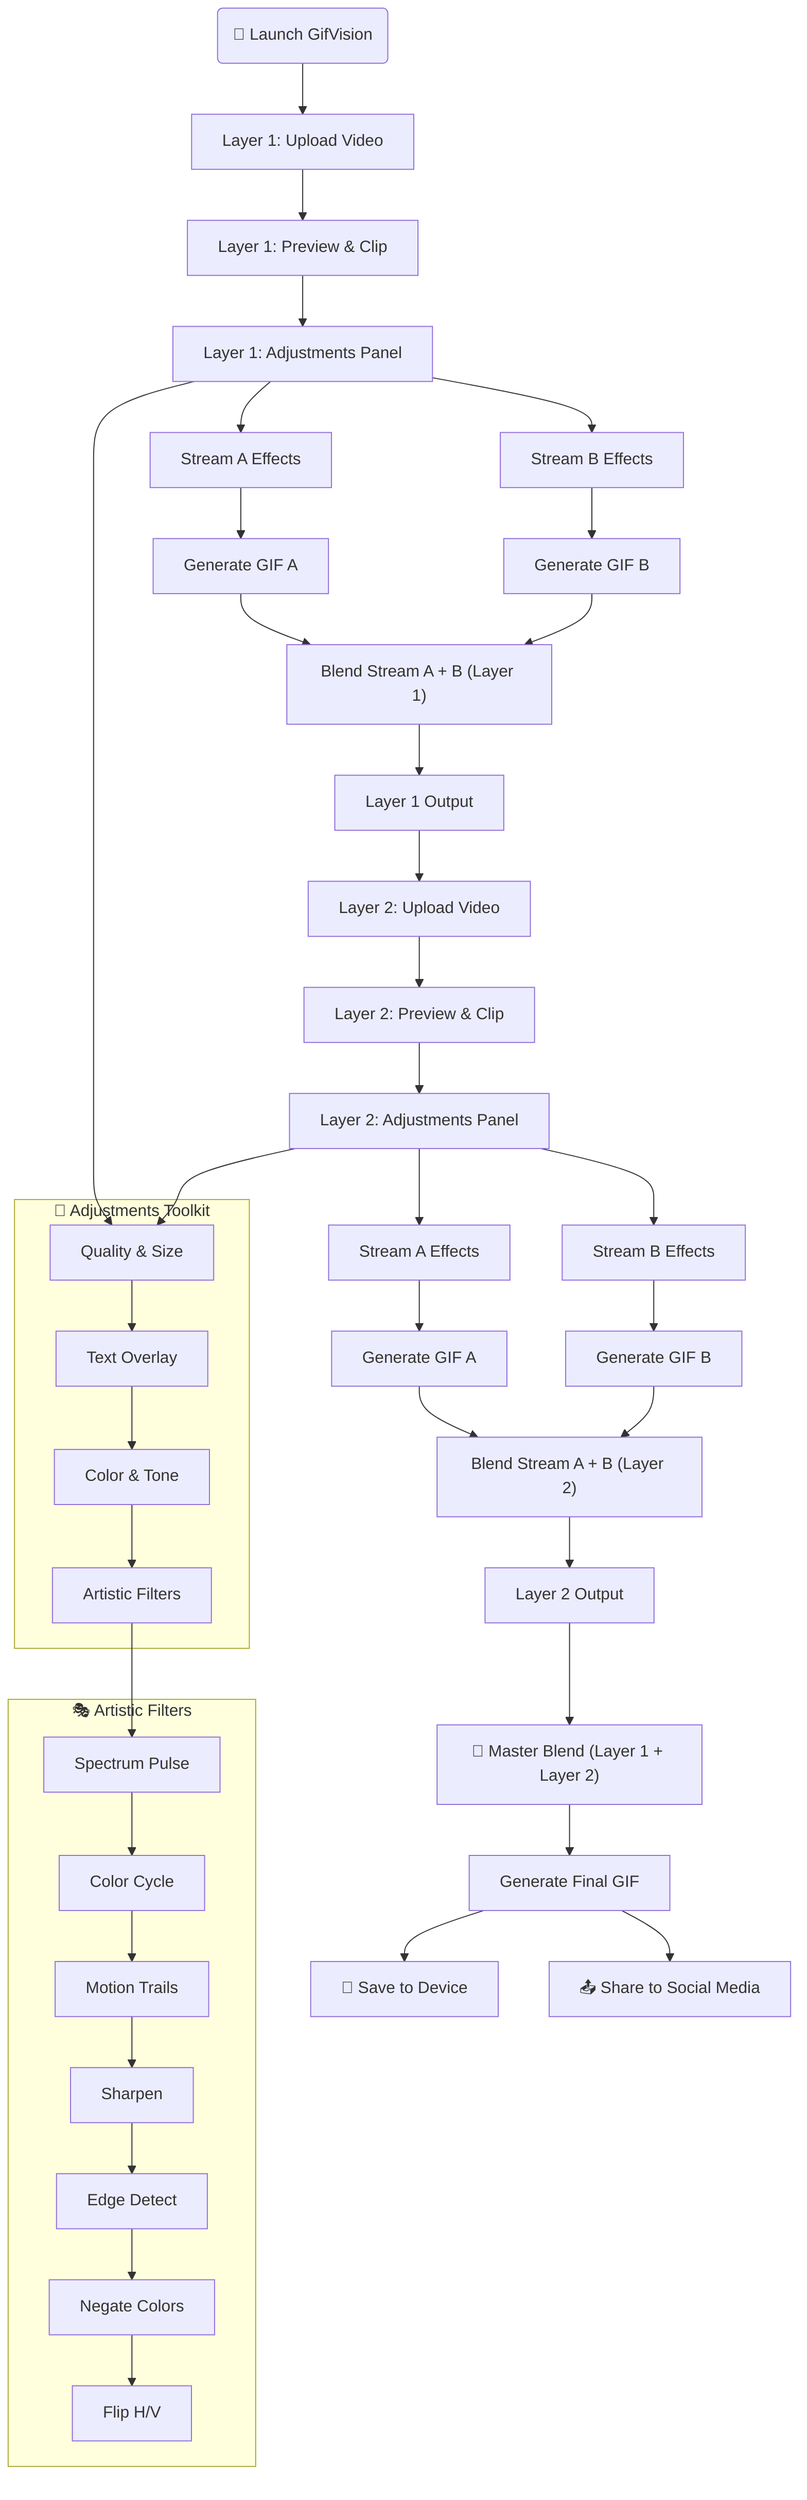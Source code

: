 flowchart TD
  Start("🚀 Launch GifVision")

  %% Layer 1 Workflow
  Start --> L1_Upload["Layer 1: Upload Video"]
  L1_Upload --> L1_Clip["Layer 1: Preview & Clip"]
  L1_Clip --> L1_Adjust["Layer 1: Adjustments Panel"]
  L1_Adjust --> L1_StreamA["Stream A Effects"] --> L1_GIF_A["Generate GIF A"]
  L1_Adjust --> L1_StreamB["Stream B Effects"] --> L1_GIF_B["Generate GIF B"]
  L1_GIF_A --> L1_Blend["Blend Stream A + B (Layer 1)"]
  L1_GIF_B --> L1_Blend
  L1_Blend --> L1_Output["Layer 1 Output"]

  %% Layer 2 Workflow
  L1_Output --> L2_Upload["Layer 2: Upload Video"]
  L2_Upload --> L2_Clip["Layer 2: Preview & Clip"]
  L2_Clip --> L2_Adjust["Layer 2: Adjustments Panel"]
  L2_Adjust --> L2_StreamA["Stream A Effects"] --> L2_GIF_A["Generate GIF A"]
  L2_Adjust --> L2_StreamB["Stream B Effects"] --> L2_GIF_B["Generate GIF B"]
  L2_GIF_A --> L2_Blend["Blend Stream A + B (Layer 2)"]
  L2_GIF_B --> L2_Blend
  L2_Blend --> L2_Output["Layer 2 Output"]

  %% Master Blend & Export
  L2_Output --> MasterBlend["🎨 Master Blend (Layer 1 + Layer 2)"]
  MasterBlend --> FinalGIF["Generate Final GIF"]
  FinalGIF --> Save["💾 Save to Device"]
  FinalGIF --> Share["📤 Share to Social Media"]

  %% Creative Toolkit
  L1_Adjust --> Quality
  L2_Adjust --> Quality

  subgraph Toolkit ["🎨 Adjustments Toolkit"]
    Quality["Quality & Size"]
    Quality --> Text["Text Overlay"]
    Text --> Color["Color & Tone"]
    Color --> FX["Artistic Filters"]
  end

  %% Filters
  FX --> Spectrum

  subgraph FilterTools ["🎭 Artistic Filters"]
    Spectrum["Spectrum Pulse"]
    Spectrum --> Cycle["Color Cycle"]
    Cycle --> Trails["Motion Trails"]
    Trails --> Sharpen["Sharpen"]
    Sharpen --> Edge["Edge Detect"]
    Edge --> Negate["Negate Colors"]
    Negate --> Flip["Flip H/V"]
  end